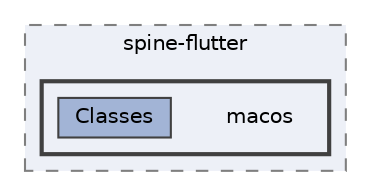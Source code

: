 digraph "external/spine-runtimes/spine-flutter/macos"
{
 // LATEX_PDF_SIZE
  bgcolor="transparent";
  edge [fontname=Helvetica,fontsize=10,labelfontname=Helvetica,labelfontsize=10];
  node [fontname=Helvetica,fontsize=10,shape=box,height=0.2,width=0.4];
  compound=true
  subgraph clusterdir_9cbbe4c027eceb009f99db5243b08688 {
    graph [ bgcolor="#edf0f7", pencolor="grey50", label="spine-flutter", fontname=Helvetica,fontsize=10 style="filled,dashed", URL="dir_9cbbe4c027eceb009f99db5243b08688.html",tooltip=""]
  subgraph clusterdir_d258f2892daf08bf569d61d10dfba326 {
    graph [ bgcolor="#edf0f7", pencolor="grey25", label="", fontname=Helvetica,fontsize=10 style="filled,bold", URL="dir_d258f2892daf08bf569d61d10dfba326.html",tooltip=""]
    dir_d258f2892daf08bf569d61d10dfba326 [shape=plaintext, label="macos"];
  dir_55286bc78b04e13cdfad3576db9be90b [label="Classes", fillcolor="#a2b4d6", color="grey25", style="filled", URL="dir_55286bc78b04e13cdfad3576db9be90b.html",tooltip=""];
  }
  }
}
